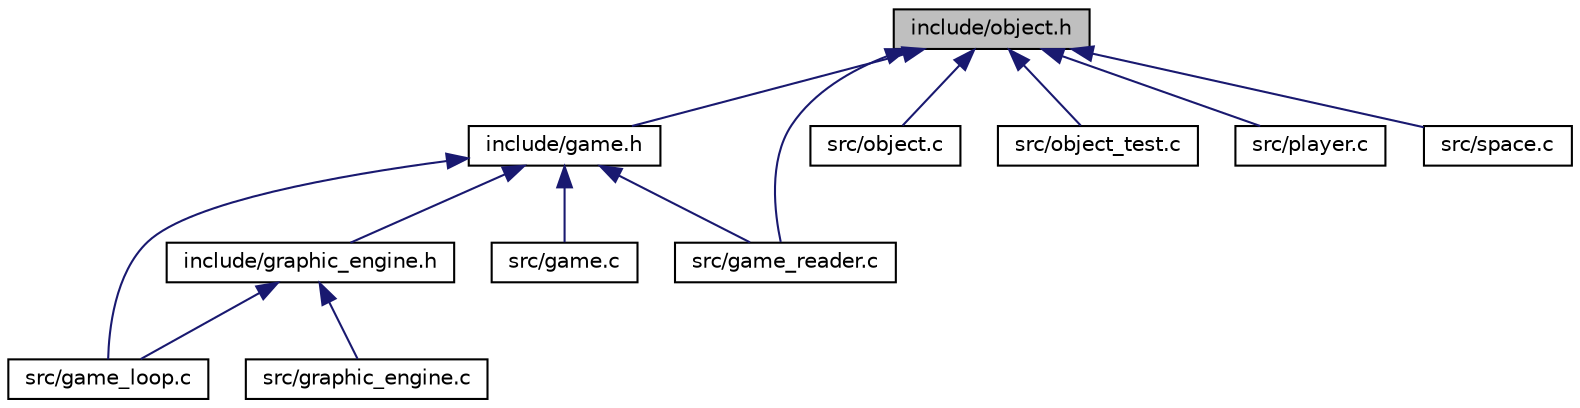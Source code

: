 digraph "include/object.h"
{
 // LATEX_PDF_SIZE
  edge [fontname="Helvetica",fontsize="10",labelfontname="Helvetica",labelfontsize="10"];
  node [fontname="Helvetica",fontsize="10",shape=record];
  Node1 [label="include/object.h",height=0.2,width=0.4,color="black", fillcolor="grey75", style="filled", fontcolor="black",tooltip="Archivo cabecera del modulo object.h, en el se define la estructura de datos Object y sus funciones."];
  Node1 -> Node2 [dir="back",color="midnightblue",fontsize="10",style="solid",fontname="Helvetica"];
  Node2 [label="include/game.h",height=0.2,width=0.4,color="black", fillcolor="white", style="filled",URL="$game_8h.html",tooltip="Archivo cabecera de game.c contiene la estructura de datos game en la que se almacenan algunas caract..."];
  Node2 -> Node3 [dir="back",color="midnightblue",fontsize="10",style="solid",fontname="Helvetica"];
  Node3 [label="include/graphic_engine.h",height=0.2,width=0.4,color="black", fillcolor="white", style="filled",URL="$graphic__engine_8h.html",tooltip="Define un motor gráfico textual."];
  Node3 -> Node4 [dir="back",color="midnightblue",fontsize="10",style="solid",fontname="Helvetica"];
  Node4 [label="src/game_loop.c",height=0.2,width=0.4,color="black", fillcolor="white", style="filled",URL="$game__loop_8c.html",tooltip="Define el ciclo del juego."];
  Node3 -> Node5 [dir="back",color="midnightblue",fontsize="10",style="solid",fontname="Helvetica"];
  Node5 [label="src/graphic_engine.c",height=0.2,width=0.4,color="black", fillcolor="white", style="filled",URL="$graphic__engine_8c.html",tooltip="Define un motor gráfico textual."];
  Node2 -> Node6 [dir="back",color="midnightblue",fontsize="10",style="solid",fontname="Helvetica"];
  Node6 [label="src/game.c",height=0.2,width=0.4,color="black", fillcolor="white", style="filled",URL="$game_8c.html",tooltip="Implementa la interfaz del juego y todas las devoluciones de llamada asociadas para cada comando."];
  Node2 -> Node4 [dir="back",color="midnightblue",fontsize="10",style="solid",fontname="Helvetica"];
  Node2 -> Node7 [dir="back",color="midnightblue",fontsize="10",style="solid",fontname="Helvetica"];
  Node7 [label="src/game_reader.c",height=0.2,width=0.4,color="black", fillcolor="white", style="filled",URL="$game__reader_8c.html",tooltip="Implementa el inicio de juego y obtiene los valores iniciales de data.dat."];
  Node1 -> Node7 [dir="back",color="midnightblue",fontsize="10",style="solid",fontname="Helvetica"];
  Node1 -> Node8 [dir="back",color="midnightblue",fontsize="10",style="solid",fontname="Helvetica"];
  Node8 [label="src/object.c",height=0.2,width=0.4,color="black", fillcolor="white", style="filled",URL="$object_8c.html",tooltip="Implementa la estructura de datos abstractos Object, y las funciones que estan relacionadas con esta."];
  Node1 -> Node9 [dir="back",color="midnightblue",fontsize="10",style="solid",fontname="Helvetica"];
  Node9 [label="src/object_test.c",height=0.2,width=0.4,color="black", fillcolor="white", style="filled",URL="$object__test_8c.html",tooltip="It tests object module."];
  Node1 -> Node10 [dir="back",color="midnightblue",fontsize="10",style="solid",fontname="Helvetica"];
  Node10 [label="src/player.c",height=0.2,width=0.4,color="black", fillcolor="white", style="filled",URL="$player_8c.html",tooltip="Se encarga del jugador."];
  Node1 -> Node11 [dir="back",color="midnightblue",fontsize="10",style="solid",fontname="Helvetica"];
  Node11 [label="src/space.c",height=0.2,width=0.4,color="black", fillcolor="white", style="filled",URL="$space_8c.html",tooltip="Se encarga de los espacios del juego."];
}
